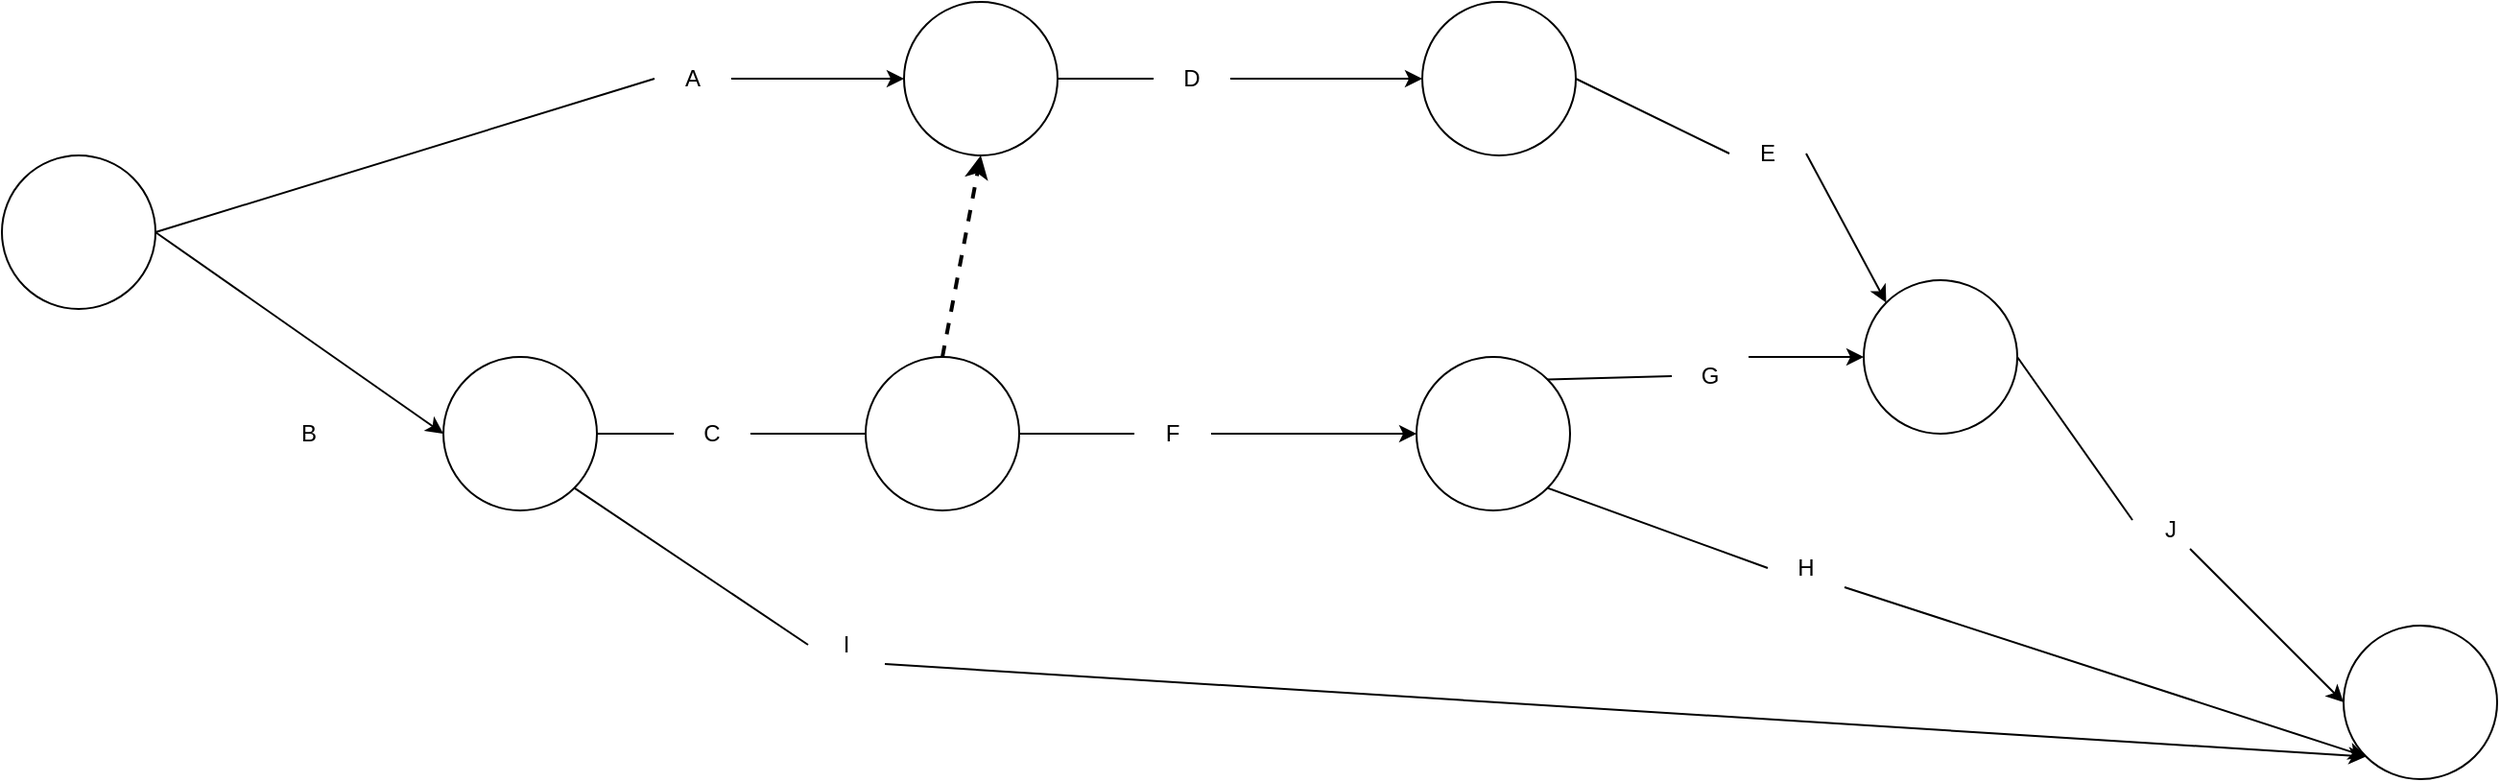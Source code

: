 <mxfile version="13.10.8" type="github">
  <diagram id="Gg06lcGDnV6vHsZHoUL1" name="Page-1">
    <mxGraphModel dx="1673" dy="1075" grid="1" gridSize="10" guides="1" tooltips="1" connect="1" arrows="1" fold="1" page="1" pageScale="1" pageWidth="827" pageHeight="1169" math="0" shadow="0">
      <root>
        <mxCell id="0" />
        <mxCell id="1" parent="0" />
        <mxCell id="oG-_44SpSADh--MzX14M-1" value="" style="ellipse;whiteSpace=wrap;html=1;aspect=fixed;" vertex="1" parent="1">
          <mxGeometry x="10" y="575" width="80" height="80" as="geometry" />
        </mxCell>
        <mxCell id="oG-_44SpSADh--MzX14M-3" value="" style="ellipse;whiteSpace=wrap;html=1;aspect=fixed;" vertex="1" parent="1">
          <mxGeometry x="240" y="680" width="80" height="80" as="geometry" />
        </mxCell>
        <mxCell id="oG-_44SpSADh--MzX14M-5" value="A" style="text;html=1;strokeColor=none;fillColor=none;align=center;verticalAlign=middle;whiteSpace=wrap;rounded=0;" vertex="1" parent="1">
          <mxGeometry x="350" y="525" width="40" height="20" as="geometry" />
        </mxCell>
        <mxCell id="oG-_44SpSADh--MzX14M-6" value="" style="ellipse;whiteSpace=wrap;html=1;aspect=fixed;" vertex="1" parent="1">
          <mxGeometry x="480" y="495" width="80" height="80" as="geometry" />
        </mxCell>
        <mxCell id="oG-_44SpSADh--MzX14M-7" value="B" style="text;html=1;strokeColor=none;fillColor=none;align=center;verticalAlign=middle;whiteSpace=wrap;rounded=0;" vertex="1" parent="1">
          <mxGeometry x="150" y="710" width="40" height="20" as="geometry" />
        </mxCell>
        <mxCell id="oG-_44SpSADh--MzX14M-8" value="C" style="text;html=1;strokeColor=none;fillColor=none;align=center;verticalAlign=middle;whiteSpace=wrap;rounded=0;" vertex="1" parent="1">
          <mxGeometry x="360" y="710" width="40" height="20" as="geometry" />
        </mxCell>
        <mxCell id="oG-_44SpSADh--MzX14M-10" value="" style="ellipse;whiteSpace=wrap;html=1;aspect=fixed;" vertex="1" parent="1">
          <mxGeometry x="747" y="680" width="80" height="80" as="geometry" />
        </mxCell>
        <mxCell id="oG-_44SpSADh--MzX14M-11" value="" style="ellipse;whiteSpace=wrap;html=1;aspect=fixed;" vertex="1" parent="1">
          <mxGeometry x="750" y="495" width="80" height="80" as="geometry" />
        </mxCell>
        <mxCell id="oG-_44SpSADh--MzX14M-12" value="" style="endArrow=none;html=1;exitX=1;exitY=0.5;exitDx=0;exitDy=0;entryX=0;entryY=0.5;entryDx=0;entryDy=0;" edge="1" parent="1" source="oG-_44SpSADh--MzX14M-3" target="oG-_44SpSADh--MzX14M-8">
          <mxGeometry width="50" height="50" relative="1" as="geometry">
            <mxPoint x="330" y="840" as="sourcePoint" />
            <mxPoint x="380" y="790" as="targetPoint" />
          </mxGeometry>
        </mxCell>
        <mxCell id="oG-_44SpSADh--MzX14M-13" value="" style="endArrow=none;html=1;entryX=0;entryY=0.5;entryDx=0;entryDy=0;endFill=0;" edge="1" parent="1" target="oG-_44SpSADh--MzX14M-21">
          <mxGeometry width="50" height="50" relative="1" as="geometry">
            <mxPoint x="400" y="720" as="sourcePoint" />
            <mxPoint x="460" y="720" as="targetPoint" />
          </mxGeometry>
        </mxCell>
        <mxCell id="oG-_44SpSADh--MzX14M-14" value="D" style="text;html=1;strokeColor=none;fillColor=none;align=center;verticalAlign=middle;whiteSpace=wrap;rounded=0;" vertex="1" parent="1">
          <mxGeometry x="610" y="525" width="40" height="20" as="geometry" />
        </mxCell>
        <mxCell id="oG-_44SpSADh--MzX14M-17" value="" style="endArrow=classic;html=1;exitX=1;exitY=0.5;exitDx=0;exitDy=0;" edge="1" parent="1" source="oG-_44SpSADh--MzX14M-5" target="oG-_44SpSADh--MzX14M-6">
          <mxGeometry width="50" height="50" relative="1" as="geometry">
            <mxPoint x="350" y="550" as="sourcePoint" />
            <mxPoint x="400" y="500" as="targetPoint" />
          </mxGeometry>
        </mxCell>
        <mxCell id="oG-_44SpSADh--MzX14M-18" value="" style="endArrow=none;html=1;exitX=1;exitY=0.5;exitDx=0;exitDy=0;entryX=0;entryY=0.5;entryDx=0;entryDy=0;" edge="1" parent="1" source="oG-_44SpSADh--MzX14M-1" target="oG-_44SpSADh--MzX14M-5">
          <mxGeometry width="50" height="50" relative="1" as="geometry">
            <mxPoint x="200" y="620" as="sourcePoint" />
            <mxPoint x="250" y="570" as="targetPoint" />
          </mxGeometry>
        </mxCell>
        <mxCell id="oG-_44SpSADh--MzX14M-19" value="" style="endArrow=none;html=1;exitX=1;exitY=0.5;exitDx=0;exitDy=0;entryX=0;entryY=0.5;entryDx=0;entryDy=0;" edge="1" parent="1" source="oG-_44SpSADh--MzX14M-6" target="oG-_44SpSADh--MzX14M-14">
          <mxGeometry width="50" height="50" relative="1" as="geometry">
            <mxPoint x="550" y="680" as="sourcePoint" />
            <mxPoint x="600" y="630" as="targetPoint" />
          </mxGeometry>
        </mxCell>
        <mxCell id="oG-_44SpSADh--MzX14M-20" value="" style="endArrow=classic;html=1;exitX=1;exitY=0.5;exitDx=0;exitDy=0;entryX=0;entryY=0.5;entryDx=0;entryDy=0;" edge="1" parent="1" source="oG-_44SpSADh--MzX14M-14" target="oG-_44SpSADh--MzX14M-11">
          <mxGeometry width="50" height="50" relative="1" as="geometry">
            <mxPoint x="610" y="670" as="sourcePoint" />
            <mxPoint x="660" y="620" as="targetPoint" />
          </mxGeometry>
        </mxCell>
        <mxCell id="oG-_44SpSADh--MzX14M-21" value="" style="ellipse;whiteSpace=wrap;html=1;aspect=fixed;" vertex="1" parent="1">
          <mxGeometry x="460" y="680" width="80" height="80" as="geometry" />
        </mxCell>
        <mxCell id="oG-_44SpSADh--MzX14M-22" value="" style="endArrow=classic;dashed=1;html=1;strokeWidth=2;entryX=0.5;entryY=1;entryDx=0;entryDy=0;exitX=0.5;exitY=0;exitDx=0;exitDy=0;endFill=1;" edge="1" parent="1" source="oG-_44SpSADh--MzX14M-21" target="oG-_44SpSADh--MzX14M-6">
          <mxGeometry width="50" height="50" relative="1" as="geometry">
            <mxPoint x="460" y="660" as="sourcePoint" />
            <mxPoint x="510" y="610" as="targetPoint" />
          </mxGeometry>
        </mxCell>
        <mxCell id="oG-_44SpSADh--MzX14M-23" value="" style="endArrow=classic;html=1;entryX=0;entryY=0.5;entryDx=0;entryDy=0;exitX=1;exitY=0.5;exitDx=0;exitDy=0;" edge="1" parent="1" source="oG-_44SpSADh--MzX14M-25" target="oG-_44SpSADh--MzX14M-10">
          <mxGeometry width="50" height="50" relative="1" as="geometry">
            <mxPoint x="400" y="750" as="sourcePoint" />
            <mxPoint x="450" y="700" as="targetPoint" />
          </mxGeometry>
        </mxCell>
        <mxCell id="oG-_44SpSADh--MzX14M-24" value="" style="endArrow=classic;html=1;exitX=1;exitY=0.5;exitDx=0;exitDy=0;entryX=0;entryY=0.5;entryDx=0;entryDy=0;" edge="1" parent="1" source="oG-_44SpSADh--MzX14M-1" target="oG-_44SpSADh--MzX14M-3">
          <mxGeometry width="50" height="50" relative="1" as="geometry">
            <mxPoint x="70" y="730" as="sourcePoint" />
            <mxPoint x="120" y="680" as="targetPoint" />
          </mxGeometry>
        </mxCell>
        <mxCell id="oG-_44SpSADh--MzX14M-25" value="F" style="text;html=1;strokeColor=none;fillColor=none;align=center;verticalAlign=middle;whiteSpace=wrap;rounded=0;" vertex="1" parent="1">
          <mxGeometry x="600" y="710" width="40" height="20" as="geometry" />
        </mxCell>
        <mxCell id="oG-_44SpSADh--MzX14M-26" value="" style="endArrow=none;html=1;entryX=0;entryY=0.5;entryDx=0;entryDy=0;exitX=1;exitY=0.5;exitDx=0;exitDy=0;endFill=0;" edge="1" parent="1" source="oG-_44SpSADh--MzX14M-21" target="oG-_44SpSADh--MzX14M-25">
          <mxGeometry width="50" height="50" relative="1" as="geometry">
            <mxPoint x="540.0" y="720" as="sourcePoint" />
            <mxPoint x="747" y="720" as="targetPoint" />
          </mxGeometry>
        </mxCell>
        <mxCell id="oG-_44SpSADh--MzX14M-27" value="" style="endArrow=classic;html=1;entryX=0;entryY=1;entryDx=0;entryDy=0;exitX=1;exitY=1;exitDx=0;exitDy=0;" edge="1" parent="1" source="oG-_44SpSADh--MzX14M-32" target="oG-_44SpSADh--MzX14M-42">
          <mxGeometry width="50" height="50" relative="1" as="geometry">
            <mxPoint x="340" y="830" as="sourcePoint" />
            <mxPoint x="860" y="990" as="targetPoint" />
          </mxGeometry>
        </mxCell>
        <mxCell id="oG-_44SpSADh--MzX14M-28" value="" style="ellipse;whiteSpace=wrap;html=1;aspect=fixed;" vertex="1" parent="1">
          <mxGeometry x="980" y="640" width="80" height="80" as="geometry" />
        </mxCell>
        <mxCell id="oG-_44SpSADh--MzX14M-30" value="" style="endArrow=classic;html=1;exitX=1;exitY=0;exitDx=0;exitDy=0;entryX=0;entryY=0.5;entryDx=0;entryDy=0;" edge="1" parent="1" source="oG-_44SpSADh--MzX14M-34" target="oG-_44SpSADh--MzX14M-28">
          <mxGeometry width="50" height="50" relative="1" as="geometry">
            <mxPoint x="860" y="700" as="sourcePoint" />
            <mxPoint x="910" y="650" as="targetPoint" />
          </mxGeometry>
        </mxCell>
        <mxCell id="oG-_44SpSADh--MzX14M-31" value="" style="endArrow=classic;html=1;exitX=1;exitY=1;exitDx=0;exitDy=0;entryX=0;entryY=1;entryDx=0;entryDy=0;" edge="1" parent="1" source="oG-_44SpSADh--MzX14M-36" target="oG-_44SpSADh--MzX14M-42">
          <mxGeometry width="50" height="50" relative="1" as="geometry">
            <mxPoint x="810" y="850" as="sourcePoint" />
            <mxPoint x="990.0" y="890" as="targetPoint" />
          </mxGeometry>
        </mxCell>
        <mxCell id="oG-_44SpSADh--MzX14M-32" value="I" style="text;html=1;strokeColor=none;fillColor=none;align=center;verticalAlign=middle;whiteSpace=wrap;rounded=0;" vertex="1" parent="1">
          <mxGeometry x="430" y="820" width="40" height="20" as="geometry" />
        </mxCell>
        <mxCell id="oG-_44SpSADh--MzX14M-33" value="" style="endArrow=none;html=1;entryX=0;entryY=0.5;entryDx=0;entryDy=0;exitX=1;exitY=1;exitDx=0;exitDy=0;endFill=0;" edge="1" parent="1" source="oG-_44SpSADh--MzX14M-3" target="oG-_44SpSADh--MzX14M-32">
          <mxGeometry width="50" height="50" relative="1" as="geometry">
            <mxPoint x="308.284" y="748.284" as="sourcePoint" />
            <mxPoint x="570.0" y="910" as="targetPoint" />
          </mxGeometry>
        </mxCell>
        <mxCell id="oG-_44SpSADh--MzX14M-34" value="G" style="text;html=1;strokeColor=none;fillColor=none;align=center;verticalAlign=middle;whiteSpace=wrap;rounded=0;" vertex="1" parent="1">
          <mxGeometry x="880" y="680" width="40" height="20" as="geometry" />
        </mxCell>
        <mxCell id="oG-_44SpSADh--MzX14M-35" value="" style="endArrow=none;html=1;exitX=1;exitY=0;exitDx=0;exitDy=0;entryX=0;entryY=0.5;entryDx=0;entryDy=0;endFill=0;" edge="1" parent="1" source="oG-_44SpSADh--MzX14M-10" target="oG-_44SpSADh--MzX14M-34">
          <mxGeometry width="50" height="50" relative="1" as="geometry">
            <mxPoint x="815.284" y="691.716" as="sourcePoint" />
            <mxPoint x="960.0" y="640" as="targetPoint" />
          </mxGeometry>
        </mxCell>
        <mxCell id="oG-_44SpSADh--MzX14M-36" value="H" style="text;html=1;strokeColor=none;fillColor=none;align=center;verticalAlign=middle;whiteSpace=wrap;rounded=0;" vertex="1" parent="1">
          <mxGeometry x="930" y="780" width="40" height="20" as="geometry" />
        </mxCell>
        <mxCell id="oG-_44SpSADh--MzX14M-37" value="" style="endArrow=none;html=1;exitX=1;exitY=1;exitDx=0;exitDy=0;entryX=0;entryY=0.5;entryDx=0;entryDy=0;startArrow=none;startFill=0;endFill=0;" edge="1" parent="1" source="oG-_44SpSADh--MzX14M-10" target="oG-_44SpSADh--MzX14M-36">
          <mxGeometry width="50" height="50" relative="1" as="geometry">
            <mxPoint x="815.284" y="748.284" as="sourcePoint" />
            <mxPoint x="960.0" y="840" as="targetPoint" />
          </mxGeometry>
        </mxCell>
        <mxCell id="oG-_44SpSADh--MzX14M-39" value="" style="endArrow=classic;html=1;exitX=1;exitY=0.5;exitDx=0;exitDy=0;entryX=0;entryY=0;entryDx=0;entryDy=0;" edge="1" parent="1" source="oG-_44SpSADh--MzX14M-40" target="oG-_44SpSADh--MzX14M-28">
          <mxGeometry width="50" height="50" relative="1" as="geometry">
            <mxPoint x="870" y="560" as="sourcePoint" />
            <mxPoint x="920" y="510" as="targetPoint" />
          </mxGeometry>
        </mxCell>
        <mxCell id="oG-_44SpSADh--MzX14M-40" value="E" style="text;html=1;strokeColor=none;fillColor=none;align=center;verticalAlign=middle;whiteSpace=wrap;rounded=0;" vertex="1" parent="1">
          <mxGeometry x="910" y="564" width="40" height="20" as="geometry" />
        </mxCell>
        <mxCell id="oG-_44SpSADh--MzX14M-41" value="" style="endArrow=none;html=1;exitX=1;exitY=0.5;exitDx=0;exitDy=0;entryX=0;entryY=0.5;entryDx=0;entryDy=0;endFill=0;" edge="1" parent="1" source="oG-_44SpSADh--MzX14M-11" target="oG-_44SpSADh--MzX14M-40">
          <mxGeometry width="50" height="50" relative="1" as="geometry">
            <mxPoint x="830.0" y="535" as="sourcePoint" />
            <mxPoint x="1000.0" y="505" as="targetPoint" />
          </mxGeometry>
        </mxCell>
        <mxCell id="oG-_44SpSADh--MzX14M-42" value="" style="ellipse;whiteSpace=wrap;html=1;aspect=fixed;" vertex="1" parent="1">
          <mxGeometry x="1230" y="820" width="80" height="80" as="geometry" />
        </mxCell>
        <mxCell id="oG-_44SpSADh--MzX14M-43" value="" style="endArrow=classic;html=1;entryX=0;entryY=0.5;entryDx=0;entryDy=0;exitX=0.75;exitY=1;exitDx=0;exitDy=0;" edge="1" parent="1" source="oG-_44SpSADh--MzX14M-44" target="oG-_44SpSADh--MzX14M-42">
          <mxGeometry width="50" height="50" relative="1" as="geometry">
            <mxPoint x="1000" y="380" as="sourcePoint" />
            <mxPoint x="1050" y="330" as="targetPoint" />
          </mxGeometry>
        </mxCell>
        <mxCell id="oG-_44SpSADh--MzX14M-44" value="J" style="text;html=1;strokeColor=none;fillColor=none;align=center;verticalAlign=middle;whiteSpace=wrap;rounded=0;" vertex="1" parent="1">
          <mxGeometry x="1120" y="760" width="40" height="20" as="geometry" />
        </mxCell>
        <mxCell id="oG-_44SpSADh--MzX14M-45" value="" style="endArrow=none;html=1;exitX=1;exitY=0.5;exitDx=0;exitDy=0;entryX=0;entryY=0.25;entryDx=0;entryDy=0;endFill=0;" edge="1" parent="1" source="oG-_44SpSADh--MzX14M-28" target="oG-_44SpSADh--MzX14M-44">
          <mxGeometry width="50" height="50" relative="1" as="geometry">
            <mxPoint x="1080.0" y="505" as="sourcePoint" />
            <mxPoint x="1130" y="505" as="targetPoint" />
          </mxGeometry>
        </mxCell>
      </root>
    </mxGraphModel>
  </diagram>
</mxfile>
